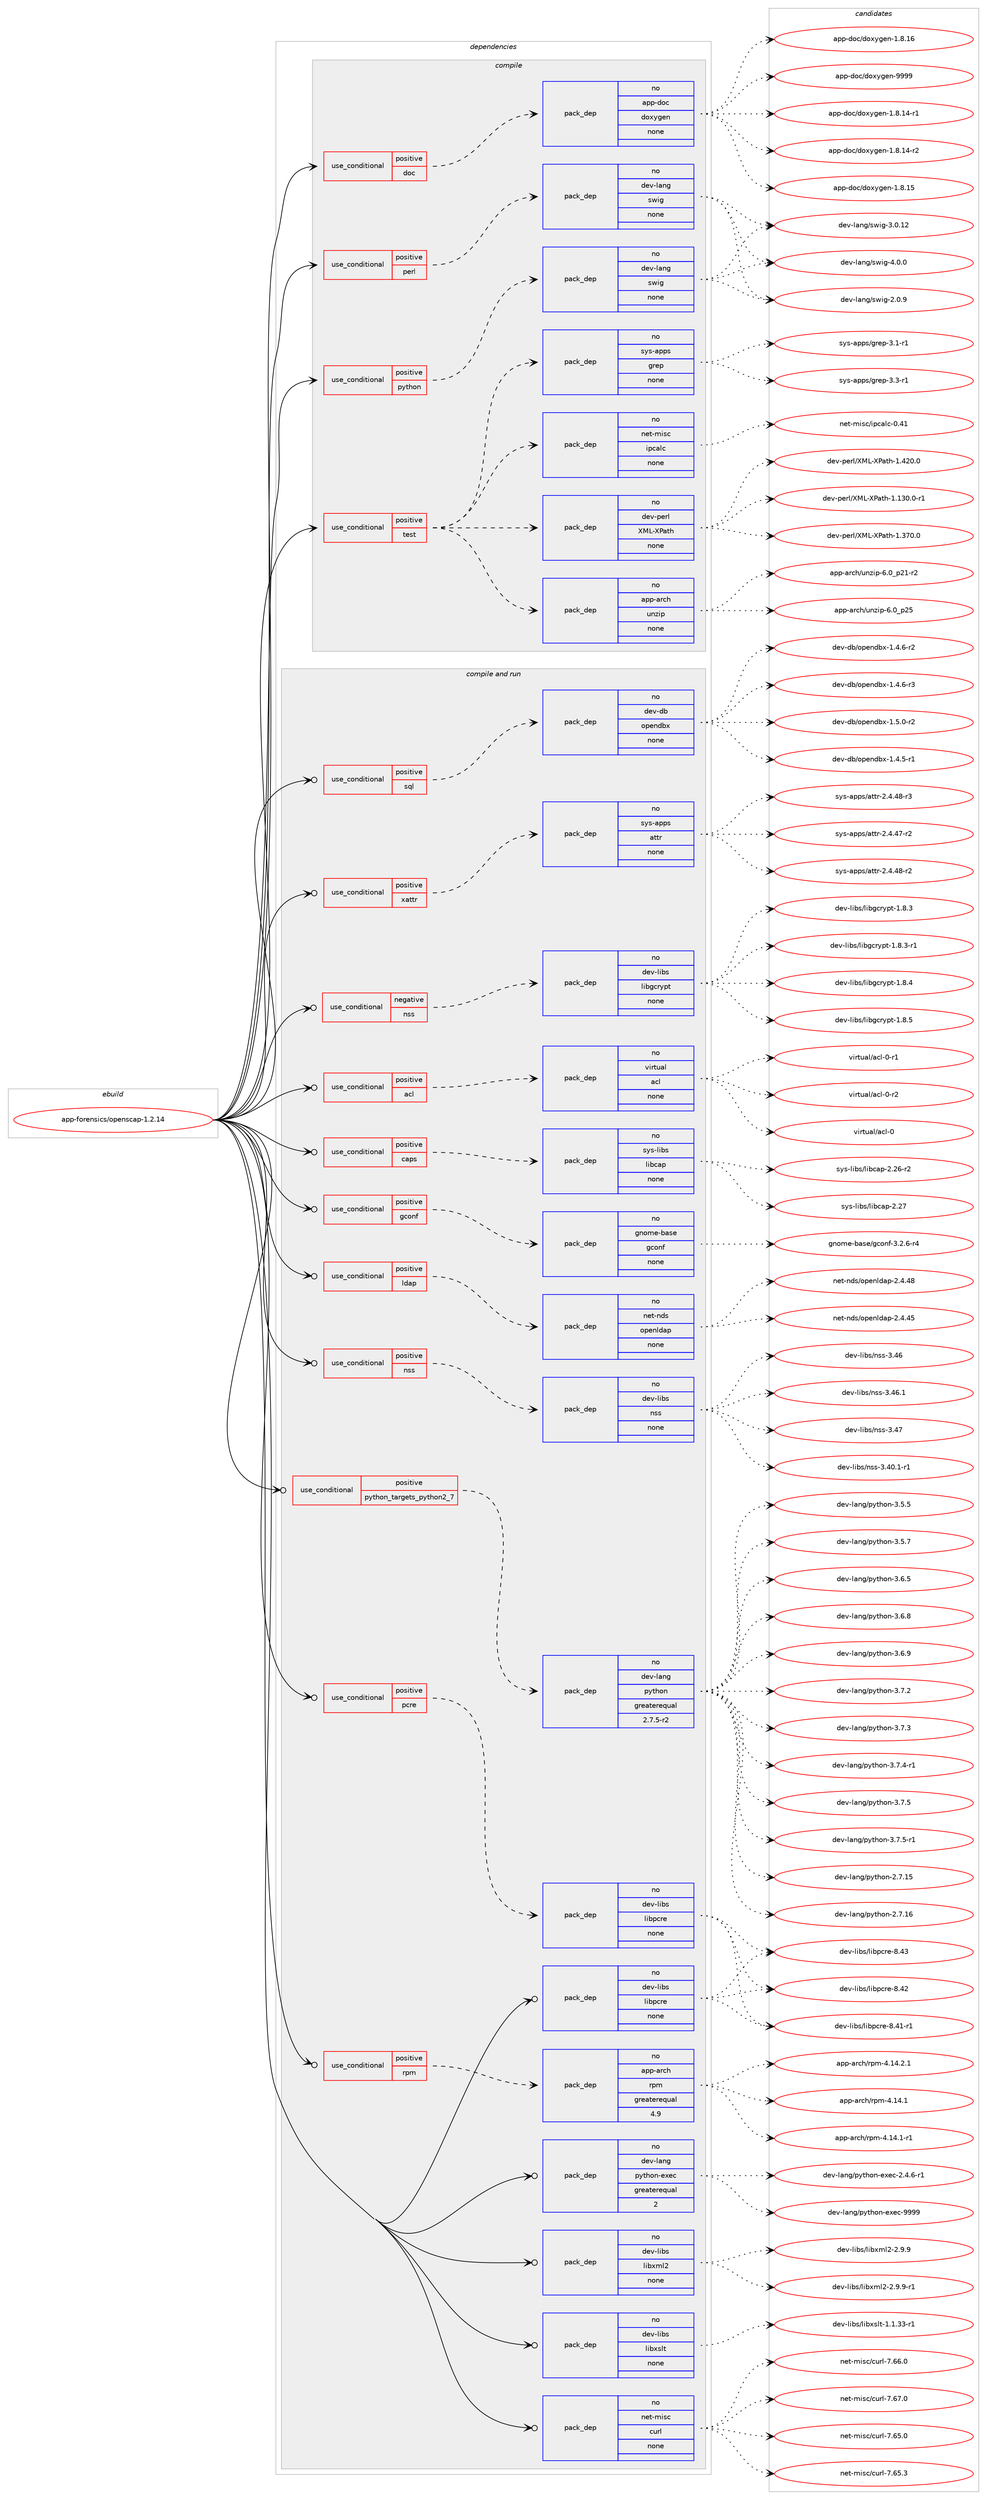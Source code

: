 digraph prolog {

# *************
# Graph options
# *************

newrank=true;
concentrate=true;
compound=true;
graph [rankdir=LR,fontname=Helvetica,fontsize=10,ranksep=1.5];#, ranksep=2.5, nodesep=0.2];
edge  [arrowhead=vee];
node  [fontname=Helvetica,fontsize=10];

# **********
# The ebuild
# **********

subgraph cluster_leftcol {
color=gray;
rank=same;
label=<<i>ebuild</i>>;
id [label="app-forensics/openscap-1.2.14", color=red, width=4, href="../app-forensics/openscap-1.2.14.svg"];
}

# ****************
# The dependencies
# ****************

subgraph cluster_midcol {
color=gray;
label=<<i>dependencies</i>>;
subgraph cluster_compile {
fillcolor="#eeeeee";
style=filled;
label=<<i>compile</i>>;
subgraph cond118052 {
dependency493619 [label=<<TABLE BORDER="0" CELLBORDER="1" CELLSPACING="0" CELLPADDING="4"><TR><TD ROWSPAN="3" CELLPADDING="10">use_conditional</TD></TR><TR><TD>positive</TD></TR><TR><TD>doc</TD></TR></TABLE>>, shape=none, color=red];
subgraph pack366680 {
dependency493620 [label=<<TABLE BORDER="0" CELLBORDER="1" CELLSPACING="0" CELLPADDING="4" WIDTH="220"><TR><TD ROWSPAN="6" CELLPADDING="30">pack_dep</TD></TR><TR><TD WIDTH="110">no</TD></TR><TR><TD>app-doc</TD></TR><TR><TD>doxygen</TD></TR><TR><TD>none</TD></TR><TR><TD></TD></TR></TABLE>>, shape=none, color=blue];
}
dependency493619:e -> dependency493620:w [weight=20,style="dashed",arrowhead="vee"];
}
id:e -> dependency493619:w [weight=20,style="solid",arrowhead="vee"];
subgraph cond118053 {
dependency493621 [label=<<TABLE BORDER="0" CELLBORDER="1" CELLSPACING="0" CELLPADDING="4"><TR><TD ROWSPAN="3" CELLPADDING="10">use_conditional</TD></TR><TR><TD>positive</TD></TR><TR><TD>perl</TD></TR></TABLE>>, shape=none, color=red];
subgraph pack366681 {
dependency493622 [label=<<TABLE BORDER="0" CELLBORDER="1" CELLSPACING="0" CELLPADDING="4" WIDTH="220"><TR><TD ROWSPAN="6" CELLPADDING="30">pack_dep</TD></TR><TR><TD WIDTH="110">no</TD></TR><TR><TD>dev-lang</TD></TR><TR><TD>swig</TD></TR><TR><TD>none</TD></TR><TR><TD></TD></TR></TABLE>>, shape=none, color=blue];
}
dependency493621:e -> dependency493622:w [weight=20,style="dashed",arrowhead="vee"];
}
id:e -> dependency493621:w [weight=20,style="solid",arrowhead="vee"];
subgraph cond118054 {
dependency493623 [label=<<TABLE BORDER="0" CELLBORDER="1" CELLSPACING="0" CELLPADDING="4"><TR><TD ROWSPAN="3" CELLPADDING="10">use_conditional</TD></TR><TR><TD>positive</TD></TR><TR><TD>python</TD></TR></TABLE>>, shape=none, color=red];
subgraph pack366682 {
dependency493624 [label=<<TABLE BORDER="0" CELLBORDER="1" CELLSPACING="0" CELLPADDING="4" WIDTH="220"><TR><TD ROWSPAN="6" CELLPADDING="30">pack_dep</TD></TR><TR><TD WIDTH="110">no</TD></TR><TR><TD>dev-lang</TD></TR><TR><TD>swig</TD></TR><TR><TD>none</TD></TR><TR><TD></TD></TR></TABLE>>, shape=none, color=blue];
}
dependency493623:e -> dependency493624:w [weight=20,style="dashed",arrowhead="vee"];
}
id:e -> dependency493623:w [weight=20,style="solid",arrowhead="vee"];
subgraph cond118055 {
dependency493625 [label=<<TABLE BORDER="0" CELLBORDER="1" CELLSPACING="0" CELLPADDING="4"><TR><TD ROWSPAN="3" CELLPADDING="10">use_conditional</TD></TR><TR><TD>positive</TD></TR><TR><TD>test</TD></TR></TABLE>>, shape=none, color=red];
subgraph pack366683 {
dependency493626 [label=<<TABLE BORDER="0" CELLBORDER="1" CELLSPACING="0" CELLPADDING="4" WIDTH="220"><TR><TD ROWSPAN="6" CELLPADDING="30">pack_dep</TD></TR><TR><TD WIDTH="110">no</TD></TR><TR><TD>app-arch</TD></TR><TR><TD>unzip</TD></TR><TR><TD>none</TD></TR><TR><TD></TD></TR></TABLE>>, shape=none, color=blue];
}
dependency493625:e -> dependency493626:w [weight=20,style="dashed",arrowhead="vee"];
subgraph pack366684 {
dependency493627 [label=<<TABLE BORDER="0" CELLBORDER="1" CELLSPACING="0" CELLPADDING="4" WIDTH="220"><TR><TD ROWSPAN="6" CELLPADDING="30">pack_dep</TD></TR><TR><TD WIDTH="110">no</TD></TR><TR><TD>dev-perl</TD></TR><TR><TD>XML-XPath</TD></TR><TR><TD>none</TD></TR><TR><TD></TD></TR></TABLE>>, shape=none, color=blue];
}
dependency493625:e -> dependency493627:w [weight=20,style="dashed",arrowhead="vee"];
subgraph pack366685 {
dependency493628 [label=<<TABLE BORDER="0" CELLBORDER="1" CELLSPACING="0" CELLPADDING="4" WIDTH="220"><TR><TD ROWSPAN="6" CELLPADDING="30">pack_dep</TD></TR><TR><TD WIDTH="110">no</TD></TR><TR><TD>net-misc</TD></TR><TR><TD>ipcalc</TD></TR><TR><TD>none</TD></TR><TR><TD></TD></TR></TABLE>>, shape=none, color=blue];
}
dependency493625:e -> dependency493628:w [weight=20,style="dashed",arrowhead="vee"];
subgraph pack366686 {
dependency493629 [label=<<TABLE BORDER="0" CELLBORDER="1" CELLSPACING="0" CELLPADDING="4" WIDTH="220"><TR><TD ROWSPAN="6" CELLPADDING="30">pack_dep</TD></TR><TR><TD WIDTH="110">no</TD></TR><TR><TD>sys-apps</TD></TR><TR><TD>grep</TD></TR><TR><TD>none</TD></TR><TR><TD></TD></TR></TABLE>>, shape=none, color=blue];
}
dependency493625:e -> dependency493629:w [weight=20,style="dashed",arrowhead="vee"];
}
id:e -> dependency493625:w [weight=20,style="solid",arrowhead="vee"];
}
subgraph cluster_compileandrun {
fillcolor="#eeeeee";
style=filled;
label=<<i>compile and run</i>>;
subgraph cond118056 {
dependency493630 [label=<<TABLE BORDER="0" CELLBORDER="1" CELLSPACING="0" CELLPADDING="4"><TR><TD ROWSPAN="3" CELLPADDING="10">use_conditional</TD></TR><TR><TD>negative</TD></TR><TR><TD>nss</TD></TR></TABLE>>, shape=none, color=red];
subgraph pack366687 {
dependency493631 [label=<<TABLE BORDER="0" CELLBORDER="1" CELLSPACING="0" CELLPADDING="4" WIDTH="220"><TR><TD ROWSPAN="6" CELLPADDING="30">pack_dep</TD></TR><TR><TD WIDTH="110">no</TD></TR><TR><TD>dev-libs</TD></TR><TR><TD>libgcrypt</TD></TR><TR><TD>none</TD></TR><TR><TD></TD></TR></TABLE>>, shape=none, color=blue];
}
dependency493630:e -> dependency493631:w [weight=20,style="dashed",arrowhead="vee"];
}
id:e -> dependency493630:w [weight=20,style="solid",arrowhead="odotvee"];
subgraph cond118057 {
dependency493632 [label=<<TABLE BORDER="0" CELLBORDER="1" CELLSPACING="0" CELLPADDING="4"><TR><TD ROWSPAN="3" CELLPADDING="10">use_conditional</TD></TR><TR><TD>positive</TD></TR><TR><TD>acl</TD></TR></TABLE>>, shape=none, color=red];
subgraph pack366688 {
dependency493633 [label=<<TABLE BORDER="0" CELLBORDER="1" CELLSPACING="0" CELLPADDING="4" WIDTH="220"><TR><TD ROWSPAN="6" CELLPADDING="30">pack_dep</TD></TR><TR><TD WIDTH="110">no</TD></TR><TR><TD>virtual</TD></TR><TR><TD>acl</TD></TR><TR><TD>none</TD></TR><TR><TD></TD></TR></TABLE>>, shape=none, color=blue];
}
dependency493632:e -> dependency493633:w [weight=20,style="dashed",arrowhead="vee"];
}
id:e -> dependency493632:w [weight=20,style="solid",arrowhead="odotvee"];
subgraph cond118058 {
dependency493634 [label=<<TABLE BORDER="0" CELLBORDER="1" CELLSPACING="0" CELLPADDING="4"><TR><TD ROWSPAN="3" CELLPADDING="10">use_conditional</TD></TR><TR><TD>positive</TD></TR><TR><TD>caps</TD></TR></TABLE>>, shape=none, color=red];
subgraph pack366689 {
dependency493635 [label=<<TABLE BORDER="0" CELLBORDER="1" CELLSPACING="0" CELLPADDING="4" WIDTH="220"><TR><TD ROWSPAN="6" CELLPADDING="30">pack_dep</TD></TR><TR><TD WIDTH="110">no</TD></TR><TR><TD>sys-libs</TD></TR><TR><TD>libcap</TD></TR><TR><TD>none</TD></TR><TR><TD></TD></TR></TABLE>>, shape=none, color=blue];
}
dependency493634:e -> dependency493635:w [weight=20,style="dashed",arrowhead="vee"];
}
id:e -> dependency493634:w [weight=20,style="solid",arrowhead="odotvee"];
subgraph cond118059 {
dependency493636 [label=<<TABLE BORDER="0" CELLBORDER="1" CELLSPACING="0" CELLPADDING="4"><TR><TD ROWSPAN="3" CELLPADDING="10">use_conditional</TD></TR><TR><TD>positive</TD></TR><TR><TD>gconf</TD></TR></TABLE>>, shape=none, color=red];
subgraph pack366690 {
dependency493637 [label=<<TABLE BORDER="0" CELLBORDER="1" CELLSPACING="0" CELLPADDING="4" WIDTH="220"><TR><TD ROWSPAN="6" CELLPADDING="30">pack_dep</TD></TR><TR><TD WIDTH="110">no</TD></TR><TR><TD>gnome-base</TD></TR><TR><TD>gconf</TD></TR><TR><TD>none</TD></TR><TR><TD></TD></TR></TABLE>>, shape=none, color=blue];
}
dependency493636:e -> dependency493637:w [weight=20,style="dashed",arrowhead="vee"];
}
id:e -> dependency493636:w [weight=20,style="solid",arrowhead="odotvee"];
subgraph cond118060 {
dependency493638 [label=<<TABLE BORDER="0" CELLBORDER="1" CELLSPACING="0" CELLPADDING="4"><TR><TD ROWSPAN="3" CELLPADDING="10">use_conditional</TD></TR><TR><TD>positive</TD></TR><TR><TD>ldap</TD></TR></TABLE>>, shape=none, color=red];
subgraph pack366691 {
dependency493639 [label=<<TABLE BORDER="0" CELLBORDER="1" CELLSPACING="0" CELLPADDING="4" WIDTH="220"><TR><TD ROWSPAN="6" CELLPADDING="30">pack_dep</TD></TR><TR><TD WIDTH="110">no</TD></TR><TR><TD>net-nds</TD></TR><TR><TD>openldap</TD></TR><TR><TD>none</TD></TR><TR><TD></TD></TR></TABLE>>, shape=none, color=blue];
}
dependency493638:e -> dependency493639:w [weight=20,style="dashed",arrowhead="vee"];
}
id:e -> dependency493638:w [weight=20,style="solid",arrowhead="odotvee"];
subgraph cond118061 {
dependency493640 [label=<<TABLE BORDER="0" CELLBORDER="1" CELLSPACING="0" CELLPADDING="4"><TR><TD ROWSPAN="3" CELLPADDING="10">use_conditional</TD></TR><TR><TD>positive</TD></TR><TR><TD>nss</TD></TR></TABLE>>, shape=none, color=red];
subgraph pack366692 {
dependency493641 [label=<<TABLE BORDER="0" CELLBORDER="1" CELLSPACING="0" CELLPADDING="4" WIDTH="220"><TR><TD ROWSPAN="6" CELLPADDING="30">pack_dep</TD></TR><TR><TD WIDTH="110">no</TD></TR><TR><TD>dev-libs</TD></TR><TR><TD>nss</TD></TR><TR><TD>none</TD></TR><TR><TD></TD></TR></TABLE>>, shape=none, color=blue];
}
dependency493640:e -> dependency493641:w [weight=20,style="dashed",arrowhead="vee"];
}
id:e -> dependency493640:w [weight=20,style="solid",arrowhead="odotvee"];
subgraph cond118062 {
dependency493642 [label=<<TABLE BORDER="0" CELLBORDER="1" CELLSPACING="0" CELLPADDING="4"><TR><TD ROWSPAN="3" CELLPADDING="10">use_conditional</TD></TR><TR><TD>positive</TD></TR><TR><TD>pcre</TD></TR></TABLE>>, shape=none, color=red];
subgraph pack366693 {
dependency493643 [label=<<TABLE BORDER="0" CELLBORDER="1" CELLSPACING="0" CELLPADDING="4" WIDTH="220"><TR><TD ROWSPAN="6" CELLPADDING="30">pack_dep</TD></TR><TR><TD WIDTH="110">no</TD></TR><TR><TD>dev-libs</TD></TR><TR><TD>libpcre</TD></TR><TR><TD>none</TD></TR><TR><TD></TD></TR></TABLE>>, shape=none, color=blue];
}
dependency493642:e -> dependency493643:w [weight=20,style="dashed",arrowhead="vee"];
}
id:e -> dependency493642:w [weight=20,style="solid",arrowhead="odotvee"];
subgraph cond118063 {
dependency493644 [label=<<TABLE BORDER="0" CELLBORDER="1" CELLSPACING="0" CELLPADDING="4"><TR><TD ROWSPAN="3" CELLPADDING="10">use_conditional</TD></TR><TR><TD>positive</TD></TR><TR><TD>python_targets_python2_7</TD></TR></TABLE>>, shape=none, color=red];
subgraph pack366694 {
dependency493645 [label=<<TABLE BORDER="0" CELLBORDER="1" CELLSPACING="0" CELLPADDING="4" WIDTH="220"><TR><TD ROWSPAN="6" CELLPADDING="30">pack_dep</TD></TR><TR><TD WIDTH="110">no</TD></TR><TR><TD>dev-lang</TD></TR><TR><TD>python</TD></TR><TR><TD>greaterequal</TD></TR><TR><TD>2.7.5-r2</TD></TR></TABLE>>, shape=none, color=blue];
}
dependency493644:e -> dependency493645:w [weight=20,style="dashed",arrowhead="vee"];
}
id:e -> dependency493644:w [weight=20,style="solid",arrowhead="odotvee"];
subgraph cond118064 {
dependency493646 [label=<<TABLE BORDER="0" CELLBORDER="1" CELLSPACING="0" CELLPADDING="4"><TR><TD ROWSPAN="3" CELLPADDING="10">use_conditional</TD></TR><TR><TD>positive</TD></TR><TR><TD>rpm</TD></TR></TABLE>>, shape=none, color=red];
subgraph pack366695 {
dependency493647 [label=<<TABLE BORDER="0" CELLBORDER="1" CELLSPACING="0" CELLPADDING="4" WIDTH="220"><TR><TD ROWSPAN="6" CELLPADDING="30">pack_dep</TD></TR><TR><TD WIDTH="110">no</TD></TR><TR><TD>app-arch</TD></TR><TR><TD>rpm</TD></TR><TR><TD>greaterequal</TD></TR><TR><TD>4.9</TD></TR></TABLE>>, shape=none, color=blue];
}
dependency493646:e -> dependency493647:w [weight=20,style="dashed",arrowhead="vee"];
}
id:e -> dependency493646:w [weight=20,style="solid",arrowhead="odotvee"];
subgraph cond118065 {
dependency493648 [label=<<TABLE BORDER="0" CELLBORDER="1" CELLSPACING="0" CELLPADDING="4"><TR><TD ROWSPAN="3" CELLPADDING="10">use_conditional</TD></TR><TR><TD>positive</TD></TR><TR><TD>sql</TD></TR></TABLE>>, shape=none, color=red];
subgraph pack366696 {
dependency493649 [label=<<TABLE BORDER="0" CELLBORDER="1" CELLSPACING="0" CELLPADDING="4" WIDTH="220"><TR><TD ROWSPAN="6" CELLPADDING="30">pack_dep</TD></TR><TR><TD WIDTH="110">no</TD></TR><TR><TD>dev-db</TD></TR><TR><TD>opendbx</TD></TR><TR><TD>none</TD></TR><TR><TD></TD></TR></TABLE>>, shape=none, color=blue];
}
dependency493648:e -> dependency493649:w [weight=20,style="dashed",arrowhead="vee"];
}
id:e -> dependency493648:w [weight=20,style="solid",arrowhead="odotvee"];
subgraph cond118066 {
dependency493650 [label=<<TABLE BORDER="0" CELLBORDER="1" CELLSPACING="0" CELLPADDING="4"><TR><TD ROWSPAN="3" CELLPADDING="10">use_conditional</TD></TR><TR><TD>positive</TD></TR><TR><TD>xattr</TD></TR></TABLE>>, shape=none, color=red];
subgraph pack366697 {
dependency493651 [label=<<TABLE BORDER="0" CELLBORDER="1" CELLSPACING="0" CELLPADDING="4" WIDTH="220"><TR><TD ROWSPAN="6" CELLPADDING="30">pack_dep</TD></TR><TR><TD WIDTH="110">no</TD></TR><TR><TD>sys-apps</TD></TR><TR><TD>attr</TD></TR><TR><TD>none</TD></TR><TR><TD></TD></TR></TABLE>>, shape=none, color=blue];
}
dependency493650:e -> dependency493651:w [weight=20,style="dashed",arrowhead="vee"];
}
id:e -> dependency493650:w [weight=20,style="solid",arrowhead="odotvee"];
subgraph pack366698 {
dependency493652 [label=<<TABLE BORDER="0" CELLBORDER="1" CELLSPACING="0" CELLPADDING="4" WIDTH="220"><TR><TD ROWSPAN="6" CELLPADDING="30">pack_dep</TD></TR><TR><TD WIDTH="110">no</TD></TR><TR><TD>dev-lang</TD></TR><TR><TD>python-exec</TD></TR><TR><TD>greaterequal</TD></TR><TR><TD>2</TD></TR></TABLE>>, shape=none, color=blue];
}
id:e -> dependency493652:w [weight=20,style="solid",arrowhead="odotvee"];
subgraph pack366699 {
dependency493653 [label=<<TABLE BORDER="0" CELLBORDER="1" CELLSPACING="0" CELLPADDING="4" WIDTH="220"><TR><TD ROWSPAN="6" CELLPADDING="30">pack_dep</TD></TR><TR><TD WIDTH="110">no</TD></TR><TR><TD>dev-libs</TD></TR><TR><TD>libpcre</TD></TR><TR><TD>none</TD></TR><TR><TD></TD></TR></TABLE>>, shape=none, color=blue];
}
id:e -> dependency493653:w [weight=20,style="solid",arrowhead="odotvee"];
subgraph pack366700 {
dependency493654 [label=<<TABLE BORDER="0" CELLBORDER="1" CELLSPACING="0" CELLPADDING="4" WIDTH="220"><TR><TD ROWSPAN="6" CELLPADDING="30">pack_dep</TD></TR><TR><TD WIDTH="110">no</TD></TR><TR><TD>dev-libs</TD></TR><TR><TD>libxml2</TD></TR><TR><TD>none</TD></TR><TR><TD></TD></TR></TABLE>>, shape=none, color=blue];
}
id:e -> dependency493654:w [weight=20,style="solid",arrowhead="odotvee"];
subgraph pack366701 {
dependency493655 [label=<<TABLE BORDER="0" CELLBORDER="1" CELLSPACING="0" CELLPADDING="4" WIDTH="220"><TR><TD ROWSPAN="6" CELLPADDING="30">pack_dep</TD></TR><TR><TD WIDTH="110">no</TD></TR><TR><TD>dev-libs</TD></TR><TR><TD>libxslt</TD></TR><TR><TD>none</TD></TR><TR><TD></TD></TR></TABLE>>, shape=none, color=blue];
}
id:e -> dependency493655:w [weight=20,style="solid",arrowhead="odotvee"];
subgraph pack366702 {
dependency493656 [label=<<TABLE BORDER="0" CELLBORDER="1" CELLSPACING="0" CELLPADDING="4" WIDTH="220"><TR><TD ROWSPAN="6" CELLPADDING="30">pack_dep</TD></TR><TR><TD WIDTH="110">no</TD></TR><TR><TD>net-misc</TD></TR><TR><TD>curl</TD></TR><TR><TD>none</TD></TR><TR><TD></TD></TR></TABLE>>, shape=none, color=blue];
}
id:e -> dependency493656:w [weight=20,style="solid",arrowhead="odotvee"];
}
subgraph cluster_run {
fillcolor="#eeeeee";
style=filled;
label=<<i>run</i>>;
}
}

# **************
# The candidates
# **************

subgraph cluster_choices {
rank=same;
color=gray;
label=<<i>candidates</i>>;

subgraph choice366680 {
color=black;
nodesep=1;
choice97112112451001119947100111120121103101110454946564649524511449 [label="app-doc/doxygen-1.8.14-r1", color=red, width=4,href="../app-doc/doxygen-1.8.14-r1.svg"];
choice97112112451001119947100111120121103101110454946564649524511450 [label="app-doc/doxygen-1.8.14-r2", color=red, width=4,href="../app-doc/doxygen-1.8.14-r2.svg"];
choice9711211245100111994710011112012110310111045494656464953 [label="app-doc/doxygen-1.8.15", color=red, width=4,href="../app-doc/doxygen-1.8.15.svg"];
choice9711211245100111994710011112012110310111045494656464954 [label="app-doc/doxygen-1.8.16", color=red, width=4,href="../app-doc/doxygen-1.8.16.svg"];
choice971121124510011199471001111201211031011104557575757 [label="app-doc/doxygen-9999", color=red, width=4,href="../app-doc/doxygen-9999.svg"];
dependency493620:e -> choice97112112451001119947100111120121103101110454946564649524511449:w [style=dotted,weight="100"];
dependency493620:e -> choice97112112451001119947100111120121103101110454946564649524511450:w [style=dotted,weight="100"];
dependency493620:e -> choice9711211245100111994710011112012110310111045494656464953:w [style=dotted,weight="100"];
dependency493620:e -> choice9711211245100111994710011112012110310111045494656464954:w [style=dotted,weight="100"];
dependency493620:e -> choice971121124510011199471001111201211031011104557575757:w [style=dotted,weight="100"];
}
subgraph choice366681 {
color=black;
nodesep=1;
choice100101118451089711010347115119105103455046484657 [label="dev-lang/swig-2.0.9", color=red, width=4,href="../dev-lang/swig-2.0.9.svg"];
choice10010111845108971101034711511910510345514648464950 [label="dev-lang/swig-3.0.12", color=red, width=4,href="../dev-lang/swig-3.0.12.svg"];
choice100101118451089711010347115119105103455246484648 [label="dev-lang/swig-4.0.0", color=red, width=4,href="../dev-lang/swig-4.0.0.svg"];
dependency493622:e -> choice100101118451089711010347115119105103455046484657:w [style=dotted,weight="100"];
dependency493622:e -> choice10010111845108971101034711511910510345514648464950:w [style=dotted,weight="100"];
dependency493622:e -> choice100101118451089711010347115119105103455246484648:w [style=dotted,weight="100"];
}
subgraph choice366682 {
color=black;
nodesep=1;
choice100101118451089711010347115119105103455046484657 [label="dev-lang/swig-2.0.9", color=red, width=4,href="../dev-lang/swig-2.0.9.svg"];
choice10010111845108971101034711511910510345514648464950 [label="dev-lang/swig-3.0.12", color=red, width=4,href="../dev-lang/swig-3.0.12.svg"];
choice100101118451089711010347115119105103455246484648 [label="dev-lang/swig-4.0.0", color=red, width=4,href="../dev-lang/swig-4.0.0.svg"];
dependency493624:e -> choice100101118451089711010347115119105103455046484657:w [style=dotted,weight="100"];
dependency493624:e -> choice10010111845108971101034711511910510345514648464950:w [style=dotted,weight="100"];
dependency493624:e -> choice100101118451089711010347115119105103455246484648:w [style=dotted,weight="100"];
}
subgraph choice366683 {
color=black;
nodesep=1;
choice9711211245971149910447117110122105112455446489511250494511450 [label="app-arch/unzip-6.0_p21-r2", color=red, width=4,href="../app-arch/unzip-6.0_p21-r2.svg"];
choice971121124597114991044711711012210511245544648951125053 [label="app-arch/unzip-6.0_p25", color=red, width=4,href="../app-arch/unzip-6.0_p25.svg"];
dependency493626:e -> choice9711211245971149910447117110122105112455446489511250494511450:w [style=dotted,weight="100"];
dependency493626:e -> choice971121124597114991044711711012210511245544648951125053:w [style=dotted,weight="100"];
}
subgraph choice366684 {
color=black;
nodesep=1;
choice10010111845112101114108478877764588809711610445494649514846484511449 [label="dev-perl/XML-XPath-1.130.0-r1", color=red, width=4,href="../dev-perl/XML-XPath-1.130.0-r1.svg"];
choice1001011184511210111410847887776458880971161044549465155484648 [label="dev-perl/XML-XPath-1.370.0", color=red, width=4,href="../dev-perl/XML-XPath-1.370.0.svg"];
choice1001011184511210111410847887776458880971161044549465250484648 [label="dev-perl/XML-XPath-1.420.0", color=red, width=4,href="../dev-perl/XML-XPath-1.420.0.svg"];
dependency493627:e -> choice10010111845112101114108478877764588809711610445494649514846484511449:w [style=dotted,weight="100"];
dependency493627:e -> choice1001011184511210111410847887776458880971161044549465155484648:w [style=dotted,weight="100"];
dependency493627:e -> choice1001011184511210111410847887776458880971161044549465250484648:w [style=dotted,weight="100"];
}
subgraph choice366685 {
color=black;
nodesep=1;
choice1101011164510910511599471051129997108994548465249 [label="net-misc/ipcalc-0.41", color=red, width=4,href="../net-misc/ipcalc-0.41.svg"];
dependency493628:e -> choice1101011164510910511599471051129997108994548465249:w [style=dotted,weight="100"];
}
subgraph choice366686 {
color=black;
nodesep=1;
choice115121115459711211211547103114101112455146494511449 [label="sys-apps/grep-3.1-r1", color=red, width=4,href="../sys-apps/grep-3.1-r1.svg"];
choice115121115459711211211547103114101112455146514511449 [label="sys-apps/grep-3.3-r1", color=red, width=4,href="../sys-apps/grep-3.3-r1.svg"];
dependency493629:e -> choice115121115459711211211547103114101112455146494511449:w [style=dotted,weight="100"];
dependency493629:e -> choice115121115459711211211547103114101112455146514511449:w [style=dotted,weight="100"];
}
subgraph choice366687 {
color=black;
nodesep=1;
choice1001011184510810598115471081059810399114121112116454946564651 [label="dev-libs/libgcrypt-1.8.3", color=red, width=4,href="../dev-libs/libgcrypt-1.8.3.svg"];
choice10010111845108105981154710810598103991141211121164549465646514511449 [label="dev-libs/libgcrypt-1.8.3-r1", color=red, width=4,href="../dev-libs/libgcrypt-1.8.3-r1.svg"];
choice1001011184510810598115471081059810399114121112116454946564652 [label="dev-libs/libgcrypt-1.8.4", color=red, width=4,href="../dev-libs/libgcrypt-1.8.4.svg"];
choice1001011184510810598115471081059810399114121112116454946564653 [label="dev-libs/libgcrypt-1.8.5", color=red, width=4,href="../dev-libs/libgcrypt-1.8.5.svg"];
dependency493631:e -> choice1001011184510810598115471081059810399114121112116454946564651:w [style=dotted,weight="100"];
dependency493631:e -> choice10010111845108105981154710810598103991141211121164549465646514511449:w [style=dotted,weight="100"];
dependency493631:e -> choice1001011184510810598115471081059810399114121112116454946564652:w [style=dotted,weight="100"];
dependency493631:e -> choice1001011184510810598115471081059810399114121112116454946564653:w [style=dotted,weight="100"];
}
subgraph choice366688 {
color=black;
nodesep=1;
choice118105114116117971084797991084548 [label="virtual/acl-0", color=red, width=4,href="../virtual/acl-0.svg"];
choice1181051141161179710847979910845484511449 [label="virtual/acl-0-r1", color=red, width=4,href="../virtual/acl-0-r1.svg"];
choice1181051141161179710847979910845484511450 [label="virtual/acl-0-r2", color=red, width=4,href="../virtual/acl-0-r2.svg"];
dependency493633:e -> choice118105114116117971084797991084548:w [style=dotted,weight="100"];
dependency493633:e -> choice1181051141161179710847979910845484511449:w [style=dotted,weight="100"];
dependency493633:e -> choice1181051141161179710847979910845484511450:w [style=dotted,weight="100"];
}
subgraph choice366689 {
color=black;
nodesep=1;
choice11512111545108105981154710810598999711245504650544511450 [label="sys-libs/libcap-2.26-r2", color=red, width=4,href="../sys-libs/libcap-2.26-r2.svg"];
choice1151211154510810598115471081059899971124550465055 [label="sys-libs/libcap-2.27", color=red, width=4,href="../sys-libs/libcap-2.27.svg"];
dependency493635:e -> choice11512111545108105981154710810598999711245504650544511450:w [style=dotted,weight="100"];
dependency493635:e -> choice1151211154510810598115471081059899971124550465055:w [style=dotted,weight="100"];
}
subgraph choice366690 {
color=black;
nodesep=1;
choice10311011110910145989711510147103991111101024551465046544511452 [label="gnome-base/gconf-3.2.6-r4", color=red, width=4,href="../gnome-base/gconf-3.2.6-r4.svg"];
dependency493637:e -> choice10311011110910145989711510147103991111101024551465046544511452:w [style=dotted,weight="100"];
}
subgraph choice366691 {
color=black;
nodesep=1;
choice11010111645110100115471111121011101081009711245504652465253 [label="net-nds/openldap-2.4.45", color=red, width=4,href="../net-nds/openldap-2.4.45.svg"];
choice11010111645110100115471111121011101081009711245504652465256 [label="net-nds/openldap-2.4.48", color=red, width=4,href="../net-nds/openldap-2.4.48.svg"];
dependency493639:e -> choice11010111645110100115471111121011101081009711245504652465253:w [style=dotted,weight="100"];
dependency493639:e -> choice11010111645110100115471111121011101081009711245504652465256:w [style=dotted,weight="100"];
}
subgraph choice366692 {
color=black;
nodesep=1;
choice100101118451081059811547110115115455146524846494511449 [label="dev-libs/nss-3.40.1-r1", color=red, width=4,href="../dev-libs/nss-3.40.1-r1.svg"];
choice1001011184510810598115471101151154551465254 [label="dev-libs/nss-3.46", color=red, width=4,href="../dev-libs/nss-3.46.svg"];
choice10010111845108105981154711011511545514652544649 [label="dev-libs/nss-3.46.1", color=red, width=4,href="../dev-libs/nss-3.46.1.svg"];
choice1001011184510810598115471101151154551465255 [label="dev-libs/nss-3.47", color=red, width=4,href="../dev-libs/nss-3.47.svg"];
dependency493641:e -> choice100101118451081059811547110115115455146524846494511449:w [style=dotted,weight="100"];
dependency493641:e -> choice1001011184510810598115471101151154551465254:w [style=dotted,weight="100"];
dependency493641:e -> choice10010111845108105981154711011511545514652544649:w [style=dotted,weight="100"];
dependency493641:e -> choice1001011184510810598115471101151154551465255:w [style=dotted,weight="100"];
}
subgraph choice366693 {
color=black;
nodesep=1;
choice100101118451081059811547108105981129911410145564652494511449 [label="dev-libs/libpcre-8.41-r1", color=red, width=4,href="../dev-libs/libpcre-8.41-r1.svg"];
choice10010111845108105981154710810598112991141014556465250 [label="dev-libs/libpcre-8.42", color=red, width=4,href="../dev-libs/libpcre-8.42.svg"];
choice10010111845108105981154710810598112991141014556465251 [label="dev-libs/libpcre-8.43", color=red, width=4,href="../dev-libs/libpcre-8.43.svg"];
dependency493643:e -> choice100101118451081059811547108105981129911410145564652494511449:w [style=dotted,weight="100"];
dependency493643:e -> choice10010111845108105981154710810598112991141014556465250:w [style=dotted,weight="100"];
dependency493643:e -> choice10010111845108105981154710810598112991141014556465251:w [style=dotted,weight="100"];
}
subgraph choice366694 {
color=black;
nodesep=1;
choice10010111845108971101034711212111610411111045504655464953 [label="dev-lang/python-2.7.15", color=red, width=4,href="../dev-lang/python-2.7.15.svg"];
choice10010111845108971101034711212111610411111045504655464954 [label="dev-lang/python-2.7.16", color=red, width=4,href="../dev-lang/python-2.7.16.svg"];
choice100101118451089711010347112121116104111110455146534653 [label="dev-lang/python-3.5.5", color=red, width=4,href="../dev-lang/python-3.5.5.svg"];
choice100101118451089711010347112121116104111110455146534655 [label="dev-lang/python-3.5.7", color=red, width=4,href="../dev-lang/python-3.5.7.svg"];
choice100101118451089711010347112121116104111110455146544653 [label="dev-lang/python-3.6.5", color=red, width=4,href="../dev-lang/python-3.6.5.svg"];
choice100101118451089711010347112121116104111110455146544656 [label="dev-lang/python-3.6.8", color=red, width=4,href="../dev-lang/python-3.6.8.svg"];
choice100101118451089711010347112121116104111110455146544657 [label="dev-lang/python-3.6.9", color=red, width=4,href="../dev-lang/python-3.6.9.svg"];
choice100101118451089711010347112121116104111110455146554650 [label="dev-lang/python-3.7.2", color=red, width=4,href="../dev-lang/python-3.7.2.svg"];
choice100101118451089711010347112121116104111110455146554651 [label="dev-lang/python-3.7.3", color=red, width=4,href="../dev-lang/python-3.7.3.svg"];
choice1001011184510897110103471121211161041111104551465546524511449 [label="dev-lang/python-3.7.4-r1", color=red, width=4,href="../dev-lang/python-3.7.4-r1.svg"];
choice100101118451089711010347112121116104111110455146554653 [label="dev-lang/python-3.7.5", color=red, width=4,href="../dev-lang/python-3.7.5.svg"];
choice1001011184510897110103471121211161041111104551465546534511449 [label="dev-lang/python-3.7.5-r1", color=red, width=4,href="../dev-lang/python-3.7.5-r1.svg"];
dependency493645:e -> choice10010111845108971101034711212111610411111045504655464953:w [style=dotted,weight="100"];
dependency493645:e -> choice10010111845108971101034711212111610411111045504655464954:w [style=dotted,weight="100"];
dependency493645:e -> choice100101118451089711010347112121116104111110455146534653:w [style=dotted,weight="100"];
dependency493645:e -> choice100101118451089711010347112121116104111110455146534655:w [style=dotted,weight="100"];
dependency493645:e -> choice100101118451089711010347112121116104111110455146544653:w [style=dotted,weight="100"];
dependency493645:e -> choice100101118451089711010347112121116104111110455146544656:w [style=dotted,weight="100"];
dependency493645:e -> choice100101118451089711010347112121116104111110455146544657:w [style=dotted,weight="100"];
dependency493645:e -> choice100101118451089711010347112121116104111110455146554650:w [style=dotted,weight="100"];
dependency493645:e -> choice100101118451089711010347112121116104111110455146554651:w [style=dotted,weight="100"];
dependency493645:e -> choice1001011184510897110103471121211161041111104551465546524511449:w [style=dotted,weight="100"];
dependency493645:e -> choice100101118451089711010347112121116104111110455146554653:w [style=dotted,weight="100"];
dependency493645:e -> choice1001011184510897110103471121211161041111104551465546534511449:w [style=dotted,weight="100"];
}
subgraph choice366695 {
color=black;
nodesep=1;
choice971121124597114991044711411210945524649524649 [label="app-arch/rpm-4.14.1", color=red, width=4,href="../app-arch/rpm-4.14.1.svg"];
choice9711211245971149910447114112109455246495246494511449 [label="app-arch/rpm-4.14.1-r1", color=red, width=4,href="../app-arch/rpm-4.14.1-r1.svg"];
choice9711211245971149910447114112109455246495246504649 [label="app-arch/rpm-4.14.2.1", color=red, width=4,href="../app-arch/rpm-4.14.2.1.svg"];
dependency493647:e -> choice971121124597114991044711411210945524649524649:w [style=dotted,weight="100"];
dependency493647:e -> choice9711211245971149910447114112109455246495246494511449:w [style=dotted,weight="100"];
dependency493647:e -> choice9711211245971149910447114112109455246495246504649:w [style=dotted,weight="100"];
}
subgraph choice366696 {
color=black;
nodesep=1;
choice100101118451009847111112101110100981204549465246534511449 [label="dev-db/opendbx-1.4.5-r1", color=red, width=4,href="../dev-db/opendbx-1.4.5-r1.svg"];
choice100101118451009847111112101110100981204549465246544511450 [label="dev-db/opendbx-1.4.6-r2", color=red, width=4,href="../dev-db/opendbx-1.4.6-r2.svg"];
choice100101118451009847111112101110100981204549465246544511451 [label="dev-db/opendbx-1.4.6-r3", color=red, width=4,href="../dev-db/opendbx-1.4.6-r3.svg"];
choice100101118451009847111112101110100981204549465346484511450 [label="dev-db/opendbx-1.5.0-r2", color=red, width=4,href="../dev-db/opendbx-1.5.0-r2.svg"];
dependency493649:e -> choice100101118451009847111112101110100981204549465246534511449:w [style=dotted,weight="100"];
dependency493649:e -> choice100101118451009847111112101110100981204549465246544511450:w [style=dotted,weight="100"];
dependency493649:e -> choice100101118451009847111112101110100981204549465246544511451:w [style=dotted,weight="100"];
dependency493649:e -> choice100101118451009847111112101110100981204549465346484511450:w [style=dotted,weight="100"];
}
subgraph choice366697 {
color=black;
nodesep=1;
choice11512111545971121121154797116116114455046524652554511450 [label="sys-apps/attr-2.4.47-r2", color=red, width=4,href="../sys-apps/attr-2.4.47-r2.svg"];
choice11512111545971121121154797116116114455046524652564511450 [label="sys-apps/attr-2.4.48-r2", color=red, width=4,href="../sys-apps/attr-2.4.48-r2.svg"];
choice11512111545971121121154797116116114455046524652564511451 [label="sys-apps/attr-2.4.48-r3", color=red, width=4,href="../sys-apps/attr-2.4.48-r3.svg"];
dependency493651:e -> choice11512111545971121121154797116116114455046524652554511450:w [style=dotted,weight="100"];
dependency493651:e -> choice11512111545971121121154797116116114455046524652564511450:w [style=dotted,weight="100"];
dependency493651:e -> choice11512111545971121121154797116116114455046524652564511451:w [style=dotted,weight="100"];
}
subgraph choice366698 {
color=black;
nodesep=1;
choice10010111845108971101034711212111610411111045101120101994550465246544511449 [label="dev-lang/python-exec-2.4.6-r1", color=red, width=4,href="../dev-lang/python-exec-2.4.6-r1.svg"];
choice10010111845108971101034711212111610411111045101120101994557575757 [label="dev-lang/python-exec-9999", color=red, width=4,href="../dev-lang/python-exec-9999.svg"];
dependency493652:e -> choice10010111845108971101034711212111610411111045101120101994550465246544511449:w [style=dotted,weight="100"];
dependency493652:e -> choice10010111845108971101034711212111610411111045101120101994557575757:w [style=dotted,weight="100"];
}
subgraph choice366699 {
color=black;
nodesep=1;
choice100101118451081059811547108105981129911410145564652494511449 [label="dev-libs/libpcre-8.41-r1", color=red, width=4,href="../dev-libs/libpcre-8.41-r1.svg"];
choice10010111845108105981154710810598112991141014556465250 [label="dev-libs/libpcre-8.42", color=red, width=4,href="../dev-libs/libpcre-8.42.svg"];
choice10010111845108105981154710810598112991141014556465251 [label="dev-libs/libpcre-8.43", color=red, width=4,href="../dev-libs/libpcre-8.43.svg"];
dependency493653:e -> choice100101118451081059811547108105981129911410145564652494511449:w [style=dotted,weight="100"];
dependency493653:e -> choice10010111845108105981154710810598112991141014556465250:w [style=dotted,weight="100"];
dependency493653:e -> choice10010111845108105981154710810598112991141014556465251:w [style=dotted,weight="100"];
}
subgraph choice366700 {
color=black;
nodesep=1;
choice1001011184510810598115471081059812010910850455046574657 [label="dev-libs/libxml2-2.9.9", color=red, width=4,href="../dev-libs/libxml2-2.9.9.svg"];
choice10010111845108105981154710810598120109108504550465746574511449 [label="dev-libs/libxml2-2.9.9-r1", color=red, width=4,href="../dev-libs/libxml2-2.9.9-r1.svg"];
dependency493654:e -> choice1001011184510810598115471081059812010910850455046574657:w [style=dotted,weight="100"];
dependency493654:e -> choice10010111845108105981154710810598120109108504550465746574511449:w [style=dotted,weight="100"];
}
subgraph choice366701 {
color=black;
nodesep=1;
choice10010111845108105981154710810598120115108116454946494651514511449 [label="dev-libs/libxslt-1.1.33-r1", color=red, width=4,href="../dev-libs/libxslt-1.1.33-r1.svg"];
dependency493655:e -> choice10010111845108105981154710810598120115108116454946494651514511449:w [style=dotted,weight="100"];
}
subgraph choice366702 {
color=black;
nodesep=1;
choice1101011164510910511599479911711410845554654534648 [label="net-misc/curl-7.65.0", color=red, width=4,href="../net-misc/curl-7.65.0.svg"];
choice1101011164510910511599479911711410845554654534651 [label="net-misc/curl-7.65.3", color=red, width=4,href="../net-misc/curl-7.65.3.svg"];
choice1101011164510910511599479911711410845554654544648 [label="net-misc/curl-7.66.0", color=red, width=4,href="../net-misc/curl-7.66.0.svg"];
choice1101011164510910511599479911711410845554654554648 [label="net-misc/curl-7.67.0", color=red, width=4,href="../net-misc/curl-7.67.0.svg"];
dependency493656:e -> choice1101011164510910511599479911711410845554654534648:w [style=dotted,weight="100"];
dependency493656:e -> choice1101011164510910511599479911711410845554654534651:w [style=dotted,weight="100"];
dependency493656:e -> choice1101011164510910511599479911711410845554654544648:w [style=dotted,weight="100"];
dependency493656:e -> choice1101011164510910511599479911711410845554654554648:w [style=dotted,weight="100"];
}
}

}
